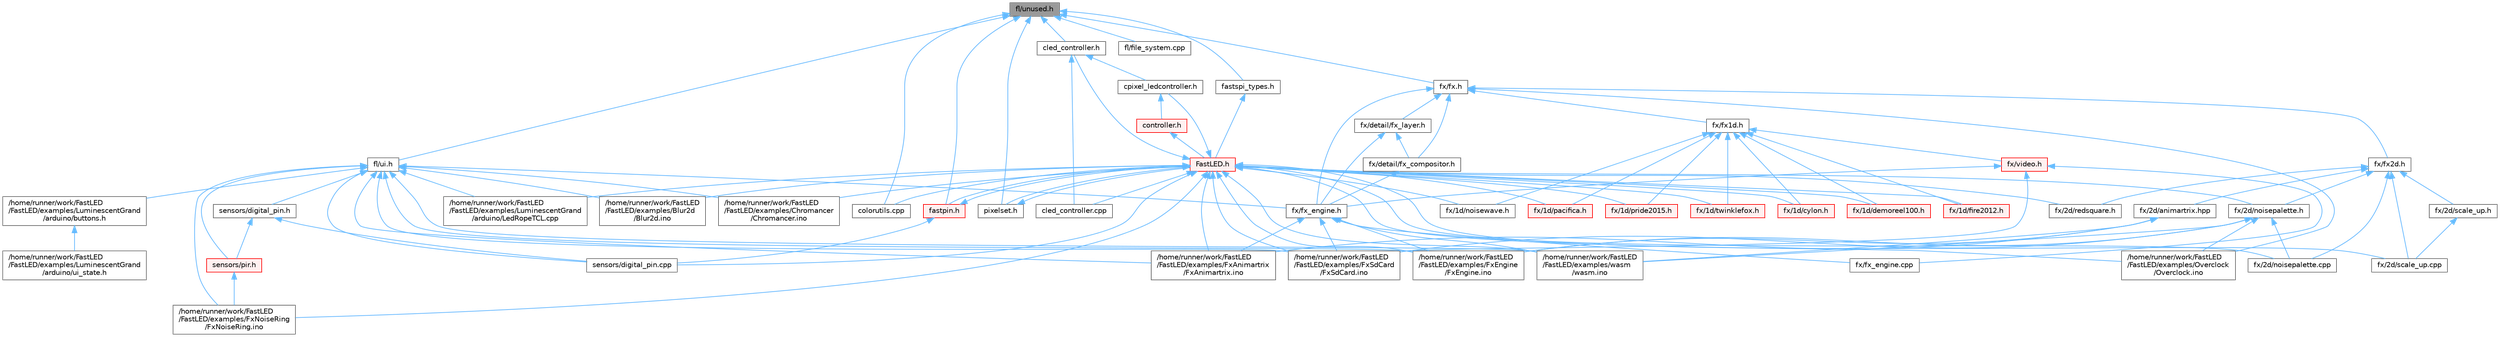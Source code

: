 digraph "fl/unused.h"
{
 // INTERACTIVE_SVG=YES
 // LATEX_PDF_SIZE
  bgcolor="transparent";
  edge [fontname=Helvetica,fontsize=10,labelfontname=Helvetica,labelfontsize=10];
  node [fontname=Helvetica,fontsize=10,shape=box,height=0.2,width=0.4];
  Node1 [id="Node000001",label="fl/unused.h",height=0.2,width=0.4,color="gray40", fillcolor="grey60", style="filled", fontcolor="black",tooltip=" "];
  Node1 -> Node2 [id="edge1_Node000001_Node000002",dir="back",color="steelblue1",style="solid",tooltip=" "];
  Node2 [id="Node000002",label="cled_controller.h",height=0.2,width=0.4,color="grey40", fillcolor="white", style="filled",URL="$db/d6d/cled__controller_8h.html",tooltip="base definitions used by led controllers for writing out led data"];
  Node2 -> Node3 [id="edge2_Node000002_Node000003",dir="back",color="steelblue1",style="solid",tooltip=" "];
  Node3 [id="Node000003",label="cled_controller.cpp",height=0.2,width=0.4,color="grey40", fillcolor="white", style="filled",URL="$dd/dd8/cled__controller_8cpp.html",tooltip="base definitions used by led controllers for writing out led data"];
  Node2 -> Node4 [id="edge3_Node000002_Node000004",dir="back",color="steelblue1",style="solid",tooltip=" "];
  Node4 [id="Node000004",label="cpixel_ledcontroller.h",height=0.2,width=0.4,color="grey40", fillcolor="white", style="filled",URL="$d9/d57/cpixel__ledcontroller_8h.html",tooltip="defines the templated version of the CLEDController class"];
  Node4 -> Node5 [id="edge4_Node000004_Node000005",dir="back",color="steelblue1",style="solid",tooltip=" "];
  Node5 [id="Node000005",label="controller.h",height=0.2,width=0.4,color="red", fillcolor="#FFF0F0", style="filled",URL="$d2/dd9/controller_8h.html",tooltip="deprecated: base definitions used by led controllers for writing out led data"];
  Node5 -> Node6 [id="edge5_Node000005_Node000006",dir="back",color="steelblue1",style="solid",tooltip=" "];
  Node6 [id="Node000006",label="FastLED.h",height=0.2,width=0.4,color="red", fillcolor="#FFF0F0", style="filled",URL="$db/d97/_fast_l_e_d_8h.html",tooltip="central include file for FastLED, defines the CFastLED class/object"];
  Node6 -> Node14 [id="edge6_Node000006_Node000014",dir="back",color="steelblue1",style="solid",tooltip=" "];
  Node14 [id="Node000014",label="/home/runner/work/FastLED\l/FastLED/examples/Blur2d\l/Blur2d.ino",height=0.2,width=0.4,color="grey40", fillcolor="white", style="filled",URL="$df/d42/_blur2d_8ino.html",tooltip=" "];
  Node6 -> Node15 [id="edge7_Node000006_Node000015",dir="back",color="steelblue1",style="solid",tooltip=" "];
  Node15 [id="Node000015",label="/home/runner/work/FastLED\l/FastLED/examples/Chromancer\l/Chromancer.ino",height=0.2,width=0.4,color="grey40", fillcolor="white", style="filled",URL="$d1/ddb/_chromancer_8ino.html",tooltip=" "];
  Node6 -> Node28 [id="edge8_Node000006_Node000028",dir="back",color="steelblue1",style="solid",tooltip=" "];
  Node28 [id="Node000028",label="/home/runner/work/FastLED\l/FastLED/examples/FxAnimartrix\l/FxAnimartrix.ino",height=0.2,width=0.4,color="grey40", fillcolor="white", style="filled",URL="$dd/d96/_fx_animartrix_8ino.html",tooltip=" "];
  Node6 -> Node31 [id="edge9_Node000006_Node000031",dir="back",color="steelblue1",style="solid",tooltip=" "];
  Node31 [id="Node000031",label="/home/runner/work/FastLED\l/FastLED/examples/FxEngine\l/FxEngine.ino",height=0.2,width=0.4,color="grey40", fillcolor="white", style="filled",URL="$d6/d35/_fx_engine_8ino.html",tooltip="Demonstrates how to use the FxEngine to switch between different effects on a 2D LED matrix."];
  Node6 -> Node33 [id="edge10_Node000006_Node000033",dir="back",color="steelblue1",style="solid",tooltip=" "];
  Node33 [id="Node000033",label="/home/runner/work/FastLED\l/FastLED/examples/FxNoiseRing\l/FxNoiseRing.ino",height=0.2,width=0.4,color="grey40", fillcolor="white", style="filled",URL="$d3/dac/_fx_noise_ring_8ino.html",tooltip=" "];
  Node6 -> Node36 [id="edge11_Node000006_Node000036",dir="back",color="steelblue1",style="solid",tooltip=" "];
  Node36 [id="Node000036",label="/home/runner/work/FastLED\l/FastLED/examples/FxSdCard\l/FxSdCard.ino",height=0.2,width=0.4,color="grey40", fillcolor="white", style="filled",URL="$d7/d35/_fx_sd_card_8ino.html",tooltip=" "];
  Node6 -> Node40 [id="edge12_Node000006_Node000040",dir="back",color="steelblue1",style="solid",tooltip=" "];
  Node40 [id="Node000040",label="/home/runner/work/FastLED\l/FastLED/examples/LuminescentGrand\l/arduino/LedRopeTCL.cpp",height=0.2,width=0.4,color="grey40", fillcolor="white", style="filled",URL="$d6/dc9/_led_rope_t_c_l_8cpp.html",tooltip=" "];
  Node6 -> Node51 [id="edge13_Node000006_Node000051",dir="back",color="steelblue1",style="solid",tooltip=" "];
  Node51 [id="Node000051",label="/home/runner/work/FastLED\l/FastLED/examples/Overclock\l/Overclock.ino",height=0.2,width=0.4,color="grey40", fillcolor="white", style="filled",URL="$df/d43/_overclock_8ino.html",tooltip="Demonstrates how to overclock a FastLED setup."];
  Node6 -> Node66 [id="edge14_Node000006_Node000066",dir="back",color="steelblue1",style="solid",tooltip=" "];
  Node66 [id="Node000066",label="/home/runner/work/FastLED\l/FastLED/examples/wasm\l/wasm.ino",height=0.2,width=0.4,color="grey40", fillcolor="white", style="filled",URL="$d7/dd3/wasm_8ino.html",tooltip="Demonstrates an advanced ino file with multiple effects and UI elements."];
  Node6 -> Node3 [id="edge15_Node000006_Node000003",dir="back",color="steelblue1",style="solid",tooltip=" "];
  Node6 -> Node2 [id="edge16_Node000006_Node000002",dir="back",color="steelblue1",style="solid",tooltip=" "];
  Node6 -> Node71 [id="edge17_Node000006_Node000071",dir="back",color="steelblue1",style="solid",tooltip=" "];
  Node71 [id="Node000071",label="colorutils.cpp",height=0.2,width=0.4,color="grey40", fillcolor="white", style="filled",URL="$da/d2d/colorutils_8cpp.html",tooltip="Utility functions for color fill, palettes, blending, and more."];
  Node6 -> Node4 [id="edge18_Node000006_Node000004",dir="back",color="steelblue1",style="solid",tooltip=" "];
  Node6 -> Node79 [id="edge19_Node000006_Node000079",dir="back",color="steelblue1",style="solid",tooltip=" "];
  Node79 [id="Node000079",label="fastpin.h",height=0.2,width=0.4,color="red", fillcolor="#FFF0F0", style="filled",URL="$db/d65/fastpin_8h.html",tooltip="Class base definitions for defining fast pin access."];
  Node79 -> Node6 [id="edge20_Node000079_Node000006",dir="back",color="steelblue1",style="solid",tooltip=" "];
  Node79 -> Node80 [id="edge21_Node000079_Node000080",dir="back",color="steelblue1",style="solid",tooltip=" "];
  Node80 [id="Node000080",label="sensors/digital_pin.cpp",height=0.2,width=0.4,color="grey40", fillcolor="white", style="filled",URL="$de/d2b/digital__pin_8cpp.html",tooltip=" "];
  Node6 -> Node85 [id="edge22_Node000006_Node000085",dir="back",color="steelblue1",style="solid",tooltip=" "];
  Node85 [id="Node000085",label="fx/1d/cylon.h",height=0.2,width=0.4,color="red", fillcolor="#FFF0F0", style="filled",URL="$db/d31/cylon_8h.html",tooltip=" "];
  Node6 -> Node86 [id="edge23_Node000006_Node000086",dir="back",color="steelblue1",style="solid",tooltip=" "];
  Node86 [id="Node000086",label="fx/1d/demoreel100.h",height=0.2,width=0.4,color="red", fillcolor="#FFF0F0", style="filled",URL="$d4/dc0/demoreel100_8h.html",tooltip=" "];
  Node6 -> Node87 [id="edge24_Node000006_Node000087",dir="back",color="steelblue1",style="solid",tooltip=" "];
  Node87 [id="Node000087",label="fx/1d/fire2012.h",height=0.2,width=0.4,color="red", fillcolor="#FFF0F0", style="filled",URL="$d5/dcb/fire2012_8h.html",tooltip=" "];
  Node6 -> Node88 [id="edge25_Node000006_Node000088",dir="back",color="steelblue1",style="solid",tooltip=" "];
  Node88 [id="Node000088",label="fx/1d/noisewave.h",height=0.2,width=0.4,color="grey40", fillcolor="white", style="filled",URL="$d9/d2c/noisewave_8h.html",tooltip=" "];
  Node6 -> Node89 [id="edge26_Node000006_Node000089",dir="back",color="steelblue1",style="solid",tooltip=" "];
  Node89 [id="Node000089",label="fx/1d/pacifica.h",height=0.2,width=0.4,color="red", fillcolor="#FFF0F0", style="filled",URL="$dc/d70/pacifica_8h.html",tooltip=" "];
  Node6 -> Node90 [id="edge27_Node000006_Node000090",dir="back",color="steelblue1",style="solid",tooltip=" "];
  Node90 [id="Node000090",label="fx/1d/pride2015.h",height=0.2,width=0.4,color="red", fillcolor="#FFF0F0", style="filled",URL="$d7/dc4/pride2015_8h.html",tooltip=" "];
  Node6 -> Node91 [id="edge28_Node000006_Node000091",dir="back",color="steelblue1",style="solid",tooltip=" "];
  Node91 [id="Node000091",label="fx/1d/twinklefox.h",height=0.2,width=0.4,color="red", fillcolor="#FFF0F0", style="filled",URL="$d1/df6/twinklefox_8h.html",tooltip=" "];
  Node6 -> Node92 [id="edge29_Node000006_Node000092",dir="back",color="steelblue1",style="solid",tooltip=" "];
  Node92 [id="Node000092",label="fx/2d/noisepalette.cpp",height=0.2,width=0.4,color="grey40", fillcolor="white", style="filled",URL="$d6/d66/noisepalette_8cpp.html",tooltip=" "];
  Node6 -> Node93 [id="edge30_Node000006_Node000093",dir="back",color="steelblue1",style="solid",tooltip=" "];
  Node93 [id="Node000093",label="fx/2d/noisepalette.h",height=0.2,width=0.4,color="grey40", fillcolor="white", style="filled",URL="$d6/dc7/noisepalette_8h.html",tooltip="Demonstrates how to mix noise generation with color palettes on a 2D LED matrix."];
  Node93 -> Node31 [id="edge31_Node000093_Node000031",dir="back",color="steelblue1",style="solid",tooltip=" "];
  Node93 -> Node36 [id="edge32_Node000093_Node000036",dir="back",color="steelblue1",style="solid",tooltip=" "];
  Node93 -> Node51 [id="edge33_Node000093_Node000051",dir="back",color="steelblue1",style="solid",tooltip=" "];
  Node93 -> Node66 [id="edge34_Node000093_Node000066",dir="back",color="steelblue1",style="solid",tooltip=" "];
  Node93 -> Node92 [id="edge35_Node000093_Node000092",dir="back",color="steelblue1",style="solid",tooltip=" "];
  Node6 -> Node94 [id="edge36_Node000006_Node000094",dir="back",color="steelblue1",style="solid",tooltip=" "];
  Node94 [id="Node000094",label="fx/2d/redsquare.h",height=0.2,width=0.4,color="grey40", fillcolor="white", style="filled",URL="$d3/db8/redsquare_8h.html",tooltip=" "];
  Node6 -> Node95 [id="edge37_Node000006_Node000095",dir="back",color="steelblue1",style="solid",tooltip=" "];
  Node95 [id="Node000095",label="fx/2d/scale_up.cpp",height=0.2,width=0.4,color="grey40", fillcolor="white", style="filled",URL="$dc/d8c/scale__up_8cpp.html",tooltip=" "];
  Node6 -> Node110 [id="edge38_Node000006_Node000110",dir="back",color="steelblue1",style="solid",tooltip=" "];
  Node110 [id="Node000110",label="pixelset.h",height=0.2,width=0.4,color="grey40", fillcolor="white", style="filled",URL="$d4/d46/pixelset_8h.html",tooltip="Declares classes for managing logical groups of LEDs."];
  Node110 -> Node6 [id="edge39_Node000110_Node000006",dir="back",color="steelblue1",style="solid",tooltip=" "];
  Node6 -> Node80 [id="edge40_Node000006_Node000080",dir="back",color="steelblue1",style="solid",tooltip=" "];
  Node1 -> Node71 [id="edge41_Node000001_Node000071",dir="back",color="steelblue1",style="solid",tooltip=" "];
  Node1 -> Node79 [id="edge42_Node000001_Node000079",dir="back",color="steelblue1",style="solid",tooltip=" "];
  Node1 -> Node115 [id="edge43_Node000001_Node000115",dir="back",color="steelblue1",style="solid",tooltip=" "];
  Node115 [id="Node000115",label="fastspi_types.h",height=0.2,width=0.4,color="grey40", fillcolor="white", style="filled",URL="$d2/ddb/fastspi__types_8h.html",tooltip="Data types and constants used by SPI interfaces."];
  Node115 -> Node6 [id="edge44_Node000115_Node000006",dir="back",color="steelblue1",style="solid",tooltip=" "];
  Node1 -> Node116 [id="edge45_Node000001_Node000116",dir="back",color="steelblue1",style="solid",tooltip=" "];
  Node116 [id="Node000116",label="fl/file_system.cpp",height=0.2,width=0.4,color="grey40", fillcolor="white", style="filled",URL="$d4/d37/file__system_8cpp.html",tooltip=" "];
  Node1 -> Node117 [id="edge46_Node000001_Node000117",dir="back",color="steelblue1",style="solid",tooltip=" "];
  Node117 [id="Node000117",label="fl/ui.h",height=0.2,width=0.4,color="grey40", fillcolor="white", style="filled",URL="$d9/d3b/ui_8h.html",tooltip=" "];
  Node117 -> Node14 [id="edge47_Node000117_Node000014",dir="back",color="steelblue1",style="solid",tooltip=" "];
  Node117 -> Node15 [id="edge48_Node000117_Node000015",dir="back",color="steelblue1",style="solid",tooltip=" "];
  Node117 -> Node28 [id="edge49_Node000117_Node000028",dir="back",color="steelblue1",style="solid",tooltip=" "];
  Node117 -> Node31 [id="edge50_Node000117_Node000031",dir="back",color="steelblue1",style="solid",tooltip=" "];
  Node117 -> Node33 [id="edge51_Node000117_Node000033",dir="back",color="steelblue1",style="solid",tooltip=" "];
  Node117 -> Node36 [id="edge52_Node000117_Node000036",dir="back",color="steelblue1",style="solid",tooltip=" "];
  Node117 -> Node40 [id="edge53_Node000117_Node000040",dir="back",color="steelblue1",style="solid",tooltip=" "];
  Node117 -> Node118 [id="edge54_Node000117_Node000118",dir="back",color="steelblue1",style="solid",tooltip=" "];
  Node118 [id="Node000118",label="/home/runner/work/FastLED\l/FastLED/examples/LuminescentGrand\l/arduino/buttons.h",height=0.2,width=0.4,color="grey40", fillcolor="white", style="filled",URL="$de/d05/buttons_8h.html",tooltip=" "];
  Node118 -> Node119 [id="edge55_Node000118_Node000119",dir="back",color="steelblue1",style="solid",tooltip=" "];
  Node119 [id="Node000119",label="/home/runner/work/FastLED\l/FastLED/examples/LuminescentGrand\l/arduino/ui_state.h",height=0.2,width=0.4,color="grey40", fillcolor="white", style="filled",URL="$d9/da7/ui__state_8h.html",tooltip=" "];
  Node117 -> Node66 [id="edge56_Node000117_Node000066",dir="back",color="steelblue1",style="solid",tooltip=" "];
  Node117 -> Node120 [id="edge57_Node000117_Node000120",dir="back",color="steelblue1",style="solid",tooltip=" "];
  Node120 [id="Node000120",label="fx/fx_engine.h",height=0.2,width=0.4,color="grey40", fillcolor="white", style="filled",URL="$d9/d3c/fx__engine_8h.html",tooltip=" "];
  Node120 -> Node28 [id="edge58_Node000120_Node000028",dir="back",color="steelblue1",style="solid",tooltip=" "];
  Node120 -> Node31 [id="edge59_Node000120_Node000031",dir="back",color="steelblue1",style="solid",tooltip=" "];
  Node120 -> Node36 [id="edge60_Node000120_Node000036",dir="back",color="steelblue1",style="solid",tooltip=" "];
  Node120 -> Node66 [id="edge61_Node000120_Node000066",dir="back",color="steelblue1",style="solid",tooltip=" "];
  Node120 -> Node121 [id="edge62_Node000120_Node000121",dir="back",color="steelblue1",style="solid",tooltip=" "];
  Node121 [id="Node000121",label="fx/fx_engine.cpp",height=0.2,width=0.4,color="grey40", fillcolor="white", style="filled",URL="$df/d8e/fx__engine_8cpp.html",tooltip=" "];
  Node117 -> Node80 [id="edge63_Node000117_Node000080",dir="back",color="steelblue1",style="solid",tooltip=" "];
  Node117 -> Node122 [id="edge64_Node000117_Node000122",dir="back",color="steelblue1",style="solid",tooltip=" "];
  Node122 [id="Node000122",label="sensors/digital_pin.h",height=0.2,width=0.4,color="grey40", fillcolor="white", style="filled",URL="$dd/d83/digital__pin_8h.html",tooltip=" "];
  Node122 -> Node80 [id="edge65_Node000122_Node000080",dir="back",color="steelblue1",style="solid",tooltip=" "];
  Node122 -> Node123 [id="edge66_Node000122_Node000123",dir="back",color="steelblue1",style="solid",tooltip=" "];
  Node123 [id="Node000123",label="sensors/pir.h",height=0.2,width=0.4,color="red", fillcolor="#FFF0F0", style="filled",URL="$d9/dd3/pir_8h.html",tooltip=" "];
  Node123 -> Node33 [id="edge67_Node000123_Node000033",dir="back",color="steelblue1",style="solid",tooltip=" "];
  Node117 -> Node123 [id="edge68_Node000117_Node000123",dir="back",color="steelblue1",style="solid",tooltip=" "];
  Node1 -> Node124 [id="edge69_Node000001_Node000124",dir="back",color="steelblue1",style="solid",tooltip=" "];
  Node124 [id="Node000124",label="fx/fx.h",height=0.2,width=0.4,color="grey40", fillcolor="white", style="filled",URL="$d2/d0c/fx_8h.html",tooltip=" "];
  Node124 -> Node51 [id="edge70_Node000124_Node000051",dir="back",color="steelblue1",style="solid",tooltip=" "];
  Node124 -> Node125 [id="edge71_Node000124_Node000125",dir="back",color="steelblue1",style="solid",tooltip=" "];
  Node125 [id="Node000125",label="fx/detail/fx_compositor.h",height=0.2,width=0.4,color="grey40", fillcolor="white", style="filled",URL="$d5/d6b/fx__compositor_8h.html",tooltip=" "];
  Node125 -> Node120 [id="edge72_Node000125_Node000120",dir="back",color="steelblue1",style="solid",tooltip=" "];
  Node124 -> Node126 [id="edge73_Node000124_Node000126",dir="back",color="steelblue1",style="solid",tooltip=" "];
  Node126 [id="Node000126",label="fx/detail/fx_layer.h",height=0.2,width=0.4,color="grey40", fillcolor="white", style="filled",URL="$d7/d2f/fx__layer_8h.html",tooltip=" "];
  Node126 -> Node125 [id="edge74_Node000126_Node000125",dir="back",color="steelblue1",style="solid",tooltip=" "];
  Node126 -> Node120 [id="edge75_Node000126_Node000120",dir="back",color="steelblue1",style="solid",tooltip=" "];
  Node124 -> Node127 [id="edge76_Node000124_Node000127",dir="back",color="steelblue1",style="solid",tooltip=" "];
  Node127 [id="Node000127",label="fx/fx1d.h",height=0.2,width=0.4,color="grey40", fillcolor="white", style="filled",URL="$da/d81/fx1d_8h.html",tooltip=" "];
  Node127 -> Node85 [id="edge77_Node000127_Node000085",dir="back",color="steelblue1",style="solid",tooltip=" "];
  Node127 -> Node86 [id="edge78_Node000127_Node000086",dir="back",color="steelblue1",style="solid",tooltip=" "];
  Node127 -> Node87 [id="edge79_Node000127_Node000087",dir="back",color="steelblue1",style="solid",tooltip=" "];
  Node127 -> Node88 [id="edge80_Node000127_Node000088",dir="back",color="steelblue1",style="solid",tooltip=" "];
  Node127 -> Node89 [id="edge81_Node000127_Node000089",dir="back",color="steelblue1",style="solid",tooltip=" "];
  Node127 -> Node90 [id="edge82_Node000127_Node000090",dir="back",color="steelblue1",style="solid",tooltip=" "];
  Node127 -> Node91 [id="edge83_Node000127_Node000091",dir="back",color="steelblue1",style="solid",tooltip=" "];
  Node127 -> Node128 [id="edge84_Node000127_Node000128",dir="back",color="steelblue1",style="solid",tooltip=" "];
  Node128 [id="Node000128",label="fx/video.h",height=0.2,width=0.4,color="red", fillcolor="#FFF0F0", style="filled",URL="$dd/d78/video_8h.html",tooltip=" "];
  Node128 -> Node36 [id="edge85_Node000128_Node000036",dir="back",color="steelblue1",style="solid",tooltip=" "];
  Node128 -> Node121 [id="edge86_Node000128_Node000121",dir="back",color="steelblue1",style="solid",tooltip=" "];
  Node128 -> Node120 [id="edge87_Node000128_Node000120",dir="back",color="steelblue1",style="solid",tooltip=" "];
  Node124 -> Node138 [id="edge88_Node000124_Node000138",dir="back",color="steelblue1",style="solid",tooltip=" "];
  Node138 [id="Node000138",label="fx/fx2d.h",height=0.2,width=0.4,color="grey40", fillcolor="white", style="filled",URL="$d9/d43/fx2d_8h.html",tooltip=" "];
  Node138 -> Node139 [id="edge89_Node000138_Node000139",dir="back",color="steelblue1",style="solid",tooltip=" "];
  Node139 [id="Node000139",label="fx/2d/animartrix.hpp",height=0.2,width=0.4,color="grey40", fillcolor="white", style="filled",URL="$d3/dc3/animartrix_8hpp.html",tooltip=" "];
  Node139 -> Node28 [id="edge90_Node000139_Node000028",dir="back",color="steelblue1",style="solid",tooltip=" "];
  Node139 -> Node31 [id="edge91_Node000139_Node000031",dir="back",color="steelblue1",style="solid",tooltip=" "];
  Node139 -> Node66 [id="edge92_Node000139_Node000066",dir="back",color="steelblue1",style="solid",tooltip=" "];
  Node138 -> Node92 [id="edge93_Node000138_Node000092",dir="back",color="steelblue1",style="solid",tooltip=" "];
  Node138 -> Node93 [id="edge94_Node000138_Node000093",dir="back",color="steelblue1",style="solid",tooltip=" "];
  Node138 -> Node94 [id="edge95_Node000138_Node000094",dir="back",color="steelblue1",style="solid",tooltip=" "];
  Node138 -> Node95 [id="edge96_Node000138_Node000095",dir="back",color="steelblue1",style="solid",tooltip=" "];
  Node138 -> Node140 [id="edge97_Node000138_Node000140",dir="back",color="steelblue1",style="solid",tooltip=" "];
  Node140 [id="Node000140",label="fx/2d/scale_up.h",height=0.2,width=0.4,color="grey40", fillcolor="white", style="filled",URL="$d2/d74/scale__up_8h.html",tooltip="Expands a grid using bilinear interpolation and scaling up."];
  Node140 -> Node95 [id="edge98_Node000140_Node000095",dir="back",color="steelblue1",style="solid",tooltip=" "];
  Node124 -> Node120 [id="edge99_Node000124_Node000120",dir="back",color="steelblue1",style="solid",tooltip=" "];
  Node1 -> Node110 [id="edge100_Node000001_Node000110",dir="back",color="steelblue1",style="solid",tooltip=" "];
}
